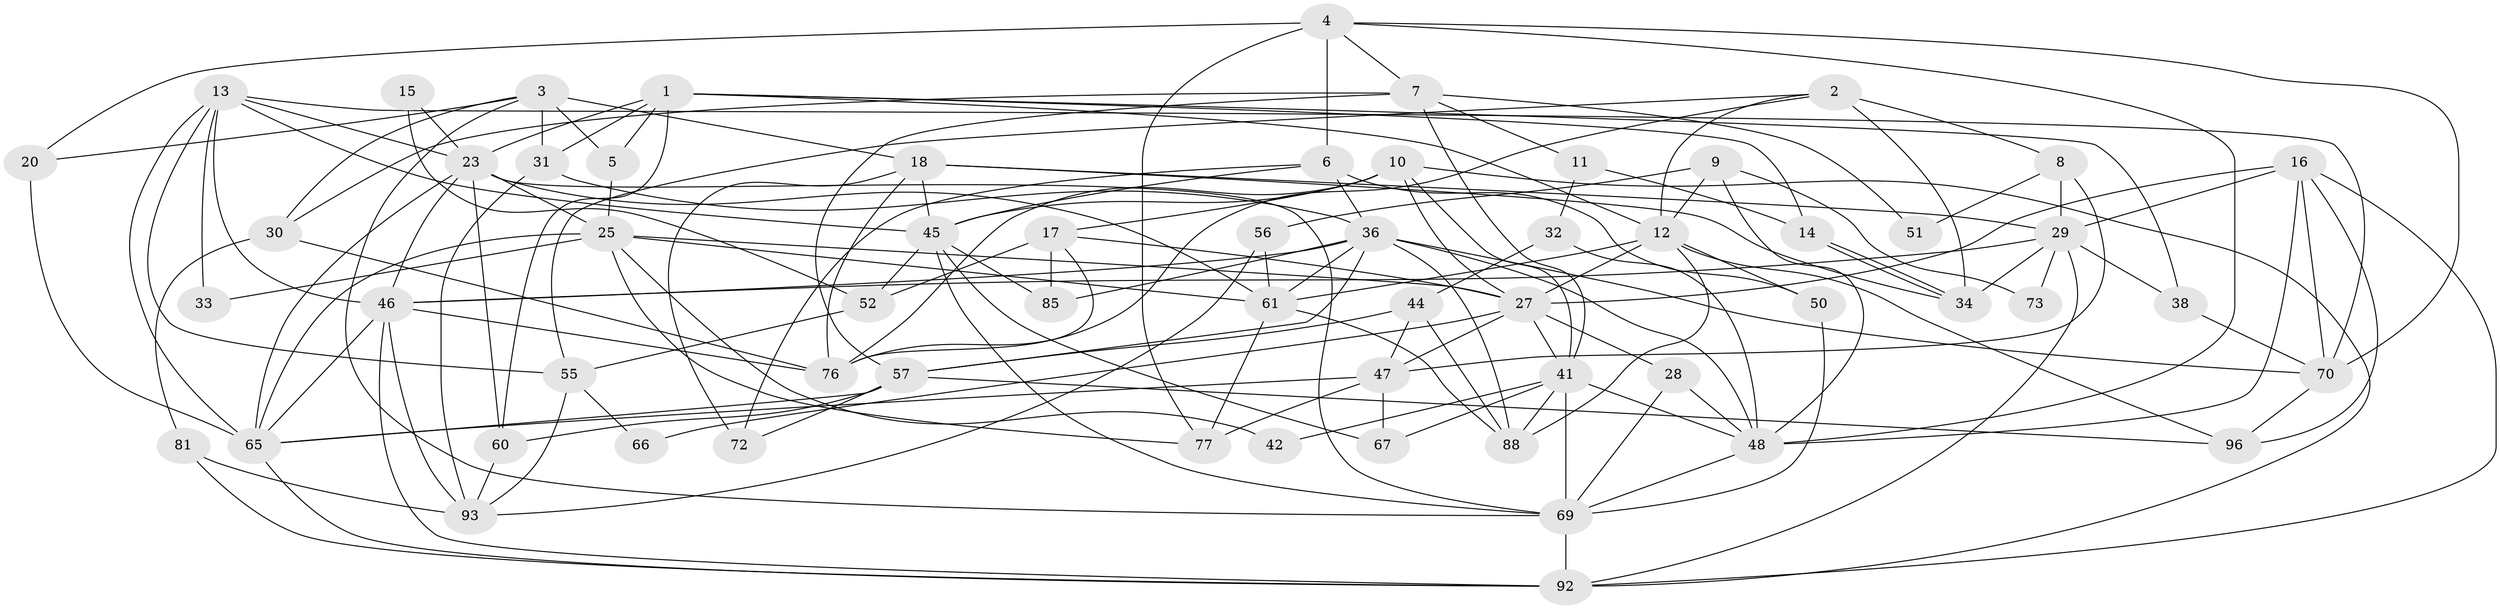 // original degree distribution, {3: 0.27, 5: 0.16, 4: 0.26, 2: 0.14, 6: 0.12, 7: 0.05}
// Generated by graph-tools (version 1.1) at 2025/11/02/21/25 10:11:14]
// undirected, 61 vertices, 156 edges
graph export_dot {
graph [start="1"]
  node [color=gray90,style=filled];
  1 [super="+22"];
  2 [super="+62"];
  3 [super="+26"];
  4 [super="+21"];
  5;
  6 [super="+78"];
  7 [super="+43"];
  8 [super="+54"];
  9 [super="+24"];
  10 [super="+74"];
  11;
  12 [super="+19"];
  13 [super="+39"];
  14;
  15;
  16 [super="+35"];
  17 [super="+84"];
  18 [super="+71"];
  20;
  23 [super="+80"];
  25 [super="+91"];
  27 [super="+37"];
  28;
  29 [super="+68"];
  30;
  31 [super="+53"];
  32;
  33;
  34 [super="+63"];
  36 [super="+40"];
  38 [super="+59"];
  41 [super="+58"];
  42;
  44 [super="+49"];
  45 [super="+100"];
  46 [super="+79"];
  47 [super="+83"];
  48 [super="+86"];
  50;
  51;
  52;
  55 [super="+98"];
  56;
  57 [super="+89"];
  60 [super="+64"];
  61;
  65 [super="+97"];
  66;
  67;
  69 [super="+82"];
  70 [super="+75"];
  72 [super="+90"];
  73;
  76 [super="+87"];
  77 [super="+99"];
  81;
  85;
  88;
  92 [super="+95"];
  93 [super="+94"];
  96;
  1 -- 23;
  1 -- 5;
  1 -- 60;
  1 -- 14;
  1 -- 12;
  1 -- 31;
  1 -- 38;
  2 -- 34;
  2 -- 12;
  2 -- 55;
  2 -- 76;
  2 -- 8 [weight=2];
  3 -- 30;
  3 -- 31;
  3 -- 18;
  3 -- 20;
  3 -- 5;
  3 -- 69;
  4 -- 48;
  4 -- 6 [weight=2];
  4 -- 20;
  4 -- 7;
  4 -- 77;
  4 -- 70;
  5 -- 25;
  6 -- 36;
  6 -- 50;
  6 -- 72;
  6 -- 45;
  7 -- 41;
  7 -- 51;
  7 -- 11;
  7 -- 30;
  7 -- 57;
  8 -- 51;
  8 -- 29;
  8 -- 47;
  9 -- 73;
  9 -- 12;
  9 -- 56;
  9 -- 48;
  10 -- 27;
  10 -- 17;
  10 -- 41;
  10 -- 92;
  10 -- 76;
  10 -- 45;
  11 -- 14;
  11 -- 32;
  12 -- 50;
  12 -- 27;
  12 -- 88;
  12 -- 96;
  12 -- 61;
  13 -- 45;
  13 -- 46;
  13 -- 65;
  13 -- 33;
  13 -- 55;
  13 -- 70;
  13 -- 23;
  14 -- 34;
  14 -- 34;
  15 -- 23;
  15 -- 52;
  16 -- 96;
  16 -- 29;
  16 -- 48;
  16 -- 27;
  16 -- 92;
  16 -- 70;
  17 -- 52;
  17 -- 27;
  17 -- 85;
  17 -- 76;
  18 -- 29;
  18 -- 34;
  18 -- 72;
  18 -- 76;
  18 -- 45;
  20 -- 65;
  23 -- 65;
  23 -- 61;
  23 -- 46;
  23 -- 60;
  23 -- 25;
  23 -- 69;
  25 -- 65 [weight=2];
  25 -- 33;
  25 -- 42;
  25 -- 77;
  25 -- 27;
  25 -- 61;
  27 -- 66;
  27 -- 41;
  27 -- 28;
  27 -- 47;
  28 -- 69;
  28 -- 48;
  29 -- 46 [weight=2];
  29 -- 73;
  29 -- 34;
  29 -- 38;
  29 -- 92;
  30 -- 81;
  30 -- 76;
  31 -- 36;
  31 -- 93;
  32 -- 44;
  32 -- 48;
  36 -- 85;
  36 -- 61;
  36 -- 70;
  36 -- 88;
  36 -- 48;
  36 -- 46;
  36 -- 57;
  38 -- 70;
  41 -- 48;
  41 -- 42;
  41 -- 67;
  41 -- 88;
  41 -- 69;
  44 -- 47;
  44 -- 88;
  44 -- 57;
  45 -- 52;
  45 -- 69;
  45 -- 67;
  45 -- 85;
  46 -- 76;
  46 -- 65;
  46 -- 92;
  46 -- 93;
  47 -- 65;
  47 -- 67;
  47 -- 77;
  48 -- 69;
  50 -- 69;
  52 -- 55;
  55 -- 66;
  55 -- 93;
  56 -- 61;
  56 -- 93;
  57 -- 96;
  57 -- 72;
  57 -- 65;
  57 -- 60;
  60 -- 93;
  61 -- 88;
  61 -- 77;
  65 -- 92;
  69 -- 92;
  70 -- 96;
  81 -- 93;
  81 -- 92;
}
